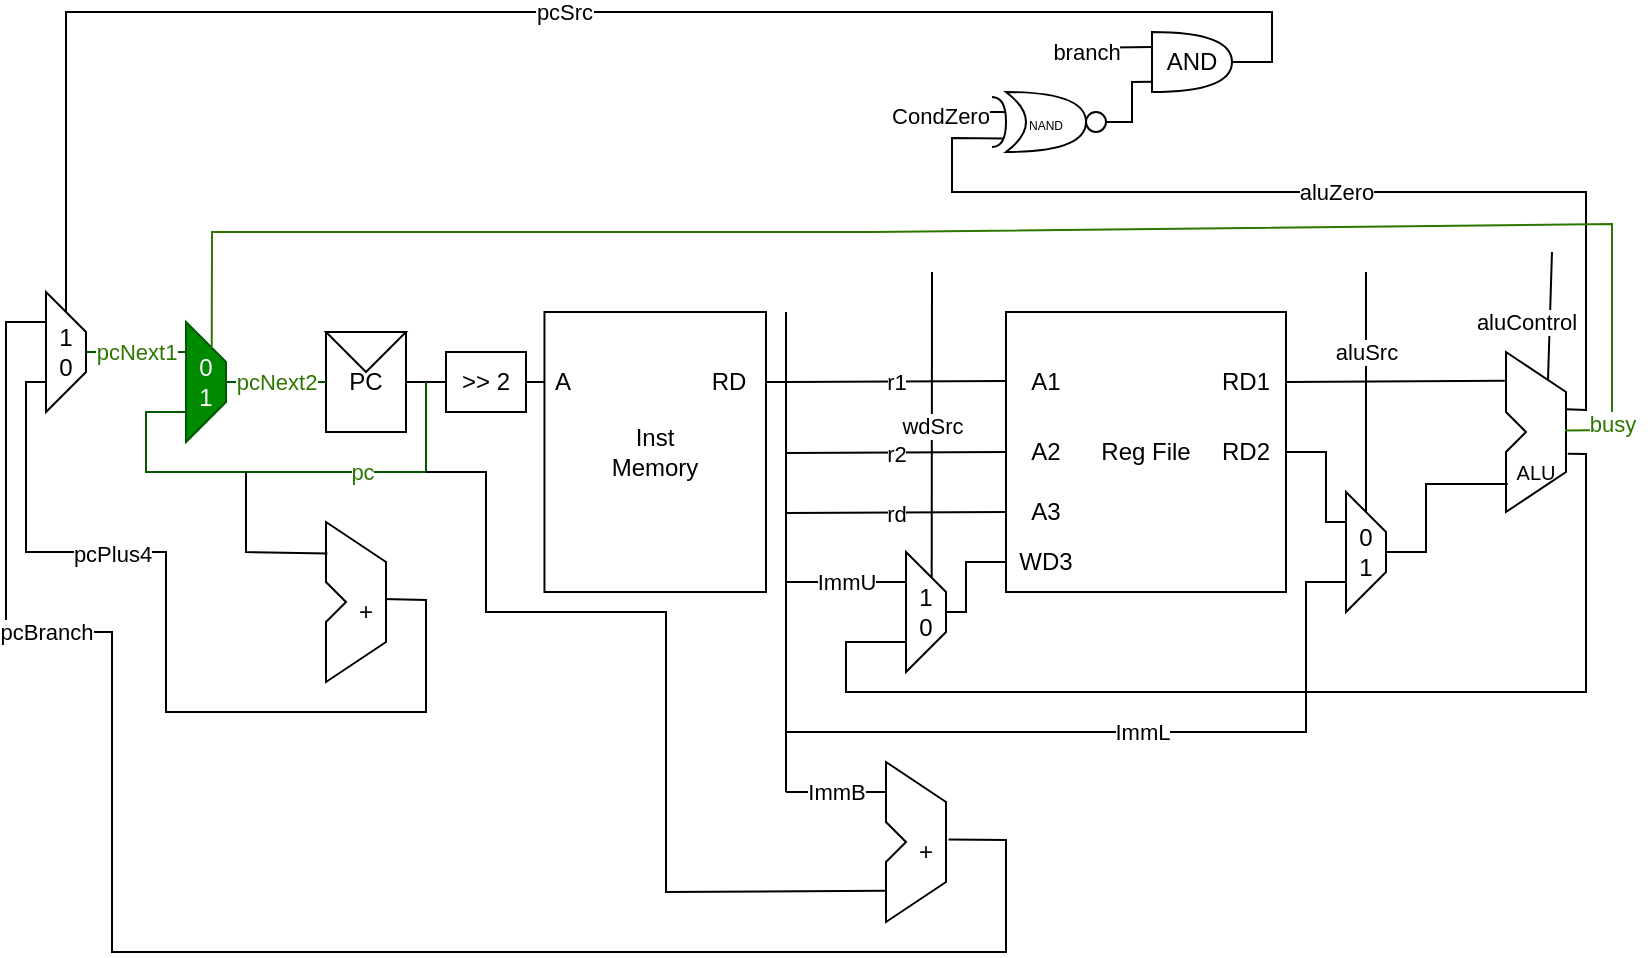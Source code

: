 <mxfile version="21.3.7" type="device" pages="2">
  <diagram name="Страница 1" id="oKPyhW_BDmH7gDJ8zdxR">
    <mxGraphModel dx="1002" dy="545" grid="1" gridSize="10" guides="1" tooltips="1" connect="1" arrows="1" fold="1" page="1" pageScale="1" pageWidth="827" pageHeight="1169" math="0" shadow="0">
      <root>
        <mxCell id="0" />
        <mxCell id="1" parent="0" />
        <mxCell id="4ab5WH4WgTMAdfrBrQQG-3" value="" style="group" parent="1" vertex="1" connectable="0">
          <mxGeometry x="167" y="280" width="50" height="70" as="geometry" />
        </mxCell>
        <mxCell id="4ab5WH4WgTMAdfrBrQQG-1" value="PC" style="rounded=0;whiteSpace=wrap;html=1;" parent="4ab5WH4WgTMAdfrBrQQG-3" vertex="1">
          <mxGeometry width="40" height="50" as="geometry" />
        </mxCell>
        <mxCell id="4ab5WH4WgTMAdfrBrQQG-2" value="" style="triangle;whiteSpace=wrap;html=1;direction=south;" parent="4ab5WH4WgTMAdfrBrQQG-3" vertex="1">
          <mxGeometry width="40" height="20" as="geometry" />
        </mxCell>
        <mxCell id="4ab5WH4WgTMAdfrBrQQG-4" value="&amp;gt;&amp;gt; 2" style="rounded=0;whiteSpace=wrap;html=1;" parent="1" vertex="1">
          <mxGeometry x="227" y="290" width="40" height="30" as="geometry" />
        </mxCell>
        <mxCell id="4ab5WH4WgTMAdfrBrQQG-7" value="" style="endArrow=none;html=1;rounded=0;exitX=0;exitY=0.25;exitDx=0;exitDy=0;entryX=1;entryY=0.5;entryDx=0;entryDy=0;" parent="1" source="4ab5WH4WgTMAdfrBrQQG-5" target="4ab5WH4WgTMAdfrBrQQG-4" edge="1">
          <mxGeometry width="50" height="50" relative="1" as="geometry">
            <mxPoint x="457" y="400" as="sourcePoint" />
            <mxPoint x="387" y="400" as="targetPoint" />
          </mxGeometry>
        </mxCell>
        <mxCell id="4ab5WH4WgTMAdfrBrQQG-9" value="" style="group" parent="1" vertex="1" connectable="0">
          <mxGeometry x="267" y="270" width="120" height="140" as="geometry" />
        </mxCell>
        <mxCell id="4ab5WH4WgTMAdfrBrQQG-5" value="Inst&lt;br&gt;Memory" style="rounded=0;whiteSpace=wrap;html=1;" parent="4ab5WH4WgTMAdfrBrQQG-9" vertex="1">
          <mxGeometry x="9.231" width="110.769" height="140" as="geometry" />
        </mxCell>
        <mxCell id="4ab5WH4WgTMAdfrBrQQG-6" value="A" style="text;html=1;strokeColor=none;fillColor=none;align=center;verticalAlign=middle;whiteSpace=wrap;rounded=0;" parent="4ab5WH4WgTMAdfrBrQQG-9" vertex="1">
          <mxGeometry y="26.25" width="36.923" height="17.5" as="geometry" />
        </mxCell>
        <mxCell id="4ab5WH4WgTMAdfrBrQQG-8" value="RD" style="text;html=1;strokeColor=none;fillColor=none;align=center;verticalAlign=middle;whiteSpace=wrap;rounded=0;" parent="4ab5WH4WgTMAdfrBrQQG-9" vertex="1">
          <mxGeometry x="83.077" y="26.25" width="36.923" height="17.5" as="geometry" />
        </mxCell>
        <mxCell id="4ab5WH4WgTMAdfrBrQQG-21" value="" style="group" parent="1" vertex="1" connectable="0">
          <mxGeometry x="507" y="270" width="140" height="140" as="geometry" />
        </mxCell>
        <mxCell id="4ab5WH4WgTMAdfrBrQQG-11" value="Reg File" style="whiteSpace=wrap;html=1;aspect=fixed;" parent="4ab5WH4WgTMAdfrBrQQG-21" vertex="1">
          <mxGeometry width="140" height="140" as="geometry" />
        </mxCell>
        <mxCell id="4ab5WH4WgTMAdfrBrQQG-12" value="A1" style="text;html=1;strokeColor=none;fillColor=none;align=center;verticalAlign=middle;whiteSpace=wrap;rounded=0;" parent="4ab5WH4WgTMAdfrBrQQG-21" vertex="1">
          <mxGeometry y="20" width="40" height="30" as="geometry" />
        </mxCell>
        <mxCell id="4ab5WH4WgTMAdfrBrQQG-16" value="A2" style="text;html=1;strokeColor=none;fillColor=none;align=center;verticalAlign=middle;whiteSpace=wrap;rounded=0;" parent="4ab5WH4WgTMAdfrBrQQG-21" vertex="1">
          <mxGeometry y="55" width="40" height="30" as="geometry" />
        </mxCell>
        <mxCell id="4ab5WH4WgTMAdfrBrQQG-17" value="A3" style="text;html=1;strokeColor=none;fillColor=none;align=center;verticalAlign=middle;whiteSpace=wrap;rounded=0;" parent="4ab5WH4WgTMAdfrBrQQG-21" vertex="1">
          <mxGeometry y="85" width="40" height="30" as="geometry" />
        </mxCell>
        <mxCell id="4ab5WH4WgTMAdfrBrQQG-18" value="WD3" style="text;html=1;strokeColor=none;fillColor=none;align=center;verticalAlign=middle;whiteSpace=wrap;rounded=0;" parent="4ab5WH4WgTMAdfrBrQQG-21" vertex="1">
          <mxGeometry y="110" width="40" height="30" as="geometry" />
        </mxCell>
        <mxCell id="4ab5WH4WgTMAdfrBrQQG-19" value="RD1" style="text;html=1;strokeColor=none;fillColor=none;align=center;verticalAlign=middle;whiteSpace=wrap;rounded=0;" parent="4ab5WH4WgTMAdfrBrQQG-21" vertex="1">
          <mxGeometry x="100" y="20" width="40" height="30" as="geometry" />
        </mxCell>
        <mxCell id="4ab5WH4WgTMAdfrBrQQG-20" value="RD2" style="text;html=1;strokeColor=none;fillColor=none;align=center;verticalAlign=middle;whiteSpace=wrap;rounded=0;" parent="4ab5WH4WgTMAdfrBrQQG-21" vertex="1">
          <mxGeometry x="100" y="55" width="40" height="30" as="geometry" />
        </mxCell>
        <mxCell id="4ab5WH4WgTMAdfrBrQQG-22" value="1&lt;br&gt;0" style="shape=trapezoid;perimeter=trapezoidPerimeter;whiteSpace=wrap;html=1;fixedSize=1;direction=south;" parent="1" vertex="1">
          <mxGeometry x="457" y="390" width="20" height="60" as="geometry" />
        </mxCell>
        <mxCell id="4ab5WH4WgTMAdfrBrQQG-23" value="" style="endArrow=none;html=1;rounded=0;entryX=1;entryY=0.5;entryDx=0;entryDy=0;" parent="1" target="4ab5WH4WgTMAdfrBrQQG-8" edge="1">
          <mxGeometry width="50" height="50" relative="1" as="geometry">
            <mxPoint x="397" y="305" as="sourcePoint" />
            <mxPoint x="507" y="350" as="targetPoint" />
          </mxGeometry>
        </mxCell>
        <mxCell id="4ab5WH4WgTMAdfrBrQQG-24" value="" style="endArrow=none;html=1;rounded=0;" parent="1" edge="1">
          <mxGeometry width="50" height="50" relative="1" as="geometry">
            <mxPoint x="397" y="510" as="sourcePoint" />
            <mxPoint x="397" y="270" as="targetPoint" />
          </mxGeometry>
        </mxCell>
        <mxCell id="4ab5WH4WgTMAdfrBrQQG-25" value="" style="endArrow=none;html=1;rounded=0;endFill=0;" parent="1" edge="1">
          <mxGeometry relative="1" as="geometry">
            <mxPoint x="397" y="305" as="sourcePoint" />
            <mxPoint x="507" y="304.5" as="targetPoint" />
          </mxGeometry>
        </mxCell>
        <mxCell id="4ab5WH4WgTMAdfrBrQQG-26" value="r1" style="edgeLabel;resizable=0;html=1;align=center;verticalAlign=middle;" parent="4ab5WH4WgTMAdfrBrQQG-25" connectable="0" vertex="1">
          <mxGeometry relative="1" as="geometry" />
        </mxCell>
        <mxCell id="4ab5WH4WgTMAdfrBrQQG-27" value="" style="endArrow=none;html=1;rounded=0;endFill=0;" parent="1" edge="1">
          <mxGeometry relative="1" as="geometry">
            <mxPoint x="397" y="340.5" as="sourcePoint" />
            <mxPoint x="507" y="340" as="targetPoint" />
          </mxGeometry>
        </mxCell>
        <mxCell id="4ab5WH4WgTMAdfrBrQQG-28" value="r2" style="edgeLabel;resizable=0;html=1;align=center;verticalAlign=middle;" parent="4ab5WH4WgTMAdfrBrQQG-27" connectable="0" vertex="1">
          <mxGeometry relative="1" as="geometry" />
        </mxCell>
        <mxCell id="4ab5WH4WgTMAdfrBrQQG-29" value="" style="endArrow=none;html=1;rounded=0;endFill=0;" parent="1" edge="1">
          <mxGeometry relative="1" as="geometry">
            <mxPoint x="397" y="370.5" as="sourcePoint" />
            <mxPoint x="507" y="370" as="targetPoint" />
          </mxGeometry>
        </mxCell>
        <mxCell id="4ab5WH4WgTMAdfrBrQQG-30" value="rd" style="edgeLabel;resizable=0;html=1;align=center;verticalAlign=middle;" parent="4ab5WH4WgTMAdfrBrQQG-29" connectable="0" vertex="1">
          <mxGeometry relative="1" as="geometry" />
        </mxCell>
        <mxCell id="4ab5WH4WgTMAdfrBrQQG-32" value="" style="endArrow=none;html=1;rounded=0;endFill=0;entryX=0.25;entryY=1;entryDx=0;entryDy=0;" parent="1" target="4ab5WH4WgTMAdfrBrQQG-22" edge="1">
          <mxGeometry relative="1" as="geometry">
            <mxPoint x="397" y="405" as="sourcePoint" />
            <mxPoint x="517" y="380" as="targetPoint" />
          </mxGeometry>
        </mxCell>
        <mxCell id="4ab5WH4WgTMAdfrBrQQG-33" value="ImmU" style="edgeLabel;resizable=0;html=1;align=center;verticalAlign=middle;" parent="4ab5WH4WgTMAdfrBrQQG-32" connectable="0" vertex="1">
          <mxGeometry relative="1" as="geometry" />
        </mxCell>
        <mxCell id="4ab5WH4WgTMAdfrBrQQG-34" value="" style="endArrow=none;html=1;rounded=0;endFill=0;entryX=0.75;entryY=1;entryDx=0;entryDy=0;" parent="1" target="4ab5WH4WgTMAdfrBrQQG-41" edge="1">
          <mxGeometry relative="1" as="geometry">
            <mxPoint x="397" y="480" as="sourcePoint" />
            <mxPoint x="627" y="440" as="targetPoint" />
            <Array as="points">
              <mxPoint x="657" y="480" />
              <mxPoint x="657" y="405" />
            </Array>
          </mxGeometry>
        </mxCell>
        <mxCell id="4ab5WH4WgTMAdfrBrQQG-35" value="ImmL" style="edgeLabel;resizable=0;html=1;align=center;verticalAlign=middle;" parent="4ab5WH4WgTMAdfrBrQQG-34" connectable="0" vertex="1">
          <mxGeometry relative="1" as="geometry" />
        </mxCell>
        <mxCell id="4ab5WH4WgTMAdfrBrQQG-36" value="" style="endArrow=none;html=1;rounded=0;endFill=0;entryX=0.25;entryY=1;entryDx=0;entryDy=0;" parent="1" edge="1">
          <mxGeometry relative="1" as="geometry">
            <mxPoint x="397" y="510" as="sourcePoint" />
            <mxPoint x="447" y="510" as="targetPoint" />
          </mxGeometry>
        </mxCell>
        <mxCell id="4ab5WH4WgTMAdfrBrQQG-37" value="ImmB" style="edgeLabel;resizable=0;html=1;align=center;verticalAlign=middle;" parent="4ab5WH4WgTMAdfrBrQQG-36" connectable="0" vertex="1">
          <mxGeometry relative="1" as="geometry" />
        </mxCell>
        <mxCell id="4ab5WH4WgTMAdfrBrQQG-40" value="" style="group" parent="1" vertex="1" connectable="0">
          <mxGeometry x="417" y="490" width="100" height="100" as="geometry" />
        </mxCell>
        <mxCell id="4ab5WH4WgTMAdfrBrQQG-38" value="" style="verticalLabelPosition=bottom;verticalAlign=top;html=1;shape=mxgraph.basic.polygon;polyCoords=[[0.3,0.05],[0.6,0.25],[0.6,0.25],[0.6,0.65],[0.3,0.85],[0.3,0.55],[0.4,0.45],[0.3,0.35]];polyline=0;" parent="4ab5WH4WgTMAdfrBrQQG-40" vertex="1">
          <mxGeometry width="100" height="100" as="geometry" />
        </mxCell>
        <mxCell id="4ab5WH4WgTMAdfrBrQQG-39" value="+" style="text;html=1;strokeColor=none;fillColor=none;align=center;verticalAlign=middle;whiteSpace=wrap;rounded=0;" parent="4ab5WH4WgTMAdfrBrQQG-40" vertex="1">
          <mxGeometry x="45" y="45" width="10" height="10" as="geometry" />
        </mxCell>
        <mxCell id="4ab5WH4WgTMAdfrBrQQG-41" value="0&lt;br&gt;1" style="shape=trapezoid;perimeter=trapezoidPerimeter;whiteSpace=wrap;html=1;fixedSize=1;direction=south;" parent="1" vertex="1">
          <mxGeometry x="677" y="360" width="20" height="60" as="geometry" />
        </mxCell>
        <mxCell id="4ab5WH4WgTMAdfrBrQQG-42" value="" style="group" parent="1" vertex="1" connectable="0">
          <mxGeometry x="727" y="285" width="100" height="100" as="geometry" />
        </mxCell>
        <mxCell id="4ab5WH4WgTMAdfrBrQQG-43" value="" style="verticalLabelPosition=bottom;verticalAlign=top;html=1;shape=mxgraph.basic.polygon;polyCoords=[[0.3,0.05],[0.6,0.25],[0.6,0.25],[0.6,0.65],[0.3,0.85],[0.3,0.55],[0.4,0.45],[0.3,0.35]];polyline=0;fontSize=9;" parent="4ab5WH4WgTMAdfrBrQQG-42" vertex="1">
          <mxGeometry width="100" height="100" as="geometry" />
        </mxCell>
        <mxCell id="4ab5WH4WgTMAdfrBrQQG-44" value="&lt;font style=&quot;font-size: 10px;&quot;&gt;ALU&lt;/font&gt;" style="text;html=1;strokeColor=none;fillColor=none;align=center;verticalAlign=middle;whiteSpace=wrap;rounded=0;fontSize=10;" parent="4ab5WH4WgTMAdfrBrQQG-42" vertex="1">
          <mxGeometry x="40" y="60" width="10" height="10" as="geometry" />
        </mxCell>
        <mxCell id="4ab5WH4WgTMAdfrBrQQG-46" value="" style="endArrow=none;html=1;rounded=0;entryX=1;entryY=0.5;entryDx=0;entryDy=0;exitX=0.294;exitY=0.194;exitDx=0;exitDy=0;exitPerimeter=0;" parent="1" source="4ab5WH4WgTMAdfrBrQQG-43" target="4ab5WH4WgTMAdfrBrQQG-19" edge="1">
          <mxGeometry width="50" height="50" relative="1" as="geometry">
            <mxPoint x="647" y="360" as="sourcePoint" />
            <mxPoint x="697" y="310" as="targetPoint" />
          </mxGeometry>
        </mxCell>
        <mxCell id="4ab5WH4WgTMAdfrBrQQG-47" value="" style="endArrow=none;html=1;rounded=0;exitX=1;exitY=0.5;exitDx=0;exitDy=0;entryX=0.25;entryY=1;entryDx=0;entryDy=0;" parent="1" source="4ab5WH4WgTMAdfrBrQQG-20" target="4ab5WH4WgTMAdfrBrQQG-41" edge="1">
          <mxGeometry width="50" height="50" relative="1" as="geometry">
            <mxPoint x="647" y="360" as="sourcePoint" />
            <mxPoint x="697" y="310" as="targetPoint" />
            <Array as="points">
              <mxPoint x="667" y="340" />
              <mxPoint x="667" y="375" />
            </Array>
          </mxGeometry>
        </mxCell>
        <mxCell id="4ab5WH4WgTMAdfrBrQQG-48" value="" style="endArrow=none;html=1;rounded=0;entryX=0.309;entryY=0.71;entryDx=0;entryDy=0;entryPerimeter=0;exitX=0.5;exitY=0;exitDx=0;exitDy=0;" parent="1" source="4ab5WH4WgTMAdfrBrQQG-41" target="4ab5WH4WgTMAdfrBrQQG-43" edge="1">
          <mxGeometry width="50" height="50" relative="1" as="geometry">
            <mxPoint x="647" y="360" as="sourcePoint" />
            <mxPoint x="697" y="310" as="targetPoint" />
            <Array as="points">
              <mxPoint x="717" y="390" />
              <mxPoint x="717" y="356" />
            </Array>
          </mxGeometry>
        </mxCell>
        <mxCell id="4ab5WH4WgTMAdfrBrQQG-49" value="" style="endArrow=none;html=1;rounded=0;entryX=0.5;entryY=0;entryDx=0;entryDy=0;exitX=0;exitY=0.5;exitDx=0;exitDy=0;" parent="1" source="4ab5WH4WgTMAdfrBrQQG-18" target="4ab5WH4WgTMAdfrBrQQG-22" edge="1">
          <mxGeometry width="50" height="50" relative="1" as="geometry">
            <mxPoint x="567" y="430" as="sourcePoint" />
            <mxPoint x="617" y="380" as="targetPoint" />
            <Array as="points">
              <mxPoint x="487" y="395" />
              <mxPoint x="487" y="420" />
            </Array>
          </mxGeometry>
        </mxCell>
        <mxCell id="4ab5WH4WgTMAdfrBrQQG-50" value="" style="endArrow=none;html=1;rounded=0;entryX=0.75;entryY=1;entryDx=0;entryDy=0;exitX=0.609;exitY=0.559;exitDx=0;exitDy=0;exitPerimeter=0;" parent="1" source="4ab5WH4WgTMAdfrBrQQG-43" target="4ab5WH4WgTMAdfrBrQQG-22" edge="1">
          <mxGeometry width="50" height="50" relative="1" as="geometry">
            <mxPoint x="797" y="460" as="sourcePoint" />
            <mxPoint x="617" y="380" as="targetPoint" />
            <Array as="points">
              <mxPoint x="797" y="341" />
              <mxPoint x="797" y="460" />
              <mxPoint x="427" y="460" />
              <mxPoint x="427" y="435" />
            </Array>
          </mxGeometry>
        </mxCell>
        <mxCell id="4ab5WH4WgTMAdfrBrQQG-51" value="" style="endArrow=none;html=1;rounded=0;endFill=0;exitX=0.601;exitY=0.336;exitDx=0;exitDy=0;exitPerimeter=0;entryX=0.829;entryY=0.828;entryDx=0;entryDy=0;entryPerimeter=0;" parent="1" source="4ab5WH4WgTMAdfrBrQQG-43" target="4ab5WH4WgTMAdfrBrQQG-89" edge="1">
          <mxGeometry relative="1" as="geometry">
            <mxPoint x="632" y="240.5" as="sourcePoint" />
            <mxPoint x="797" y="230" as="targetPoint" />
            <Array as="points">
              <mxPoint x="797" y="319" />
              <mxPoint x="797" y="210" />
              <mxPoint x="480" y="210" />
              <mxPoint x="480" y="183" />
            </Array>
          </mxGeometry>
        </mxCell>
        <mxCell id="4ab5WH4WgTMAdfrBrQQG-52" value="aluZero" style="edgeLabel;resizable=0;html=1;align=center;verticalAlign=middle;" parent="4ab5WH4WgTMAdfrBrQQG-51" connectable="0" vertex="1">
          <mxGeometry relative="1" as="geometry" />
        </mxCell>
        <mxCell id="4ab5WH4WgTMAdfrBrQQG-53" value="" style="endArrow=none;html=1;rounded=0;entryX=0;entryY=0.5;entryDx=0;entryDy=0;exitX=1;exitY=0.5;exitDx=0;exitDy=0;" parent="1" source="4ab5WH4WgTMAdfrBrQQG-1" target="4ab5WH4WgTMAdfrBrQQG-4" edge="1">
          <mxGeometry width="50" height="50" relative="1" as="geometry">
            <mxPoint x="167" y="400" as="sourcePoint" />
            <mxPoint x="217" y="350" as="targetPoint" />
          </mxGeometry>
        </mxCell>
        <mxCell id="4ab5WH4WgTMAdfrBrQQG-54" value="0&lt;br&gt;1" style="shape=trapezoid;perimeter=trapezoidPerimeter;whiteSpace=wrap;html=1;fixedSize=1;direction=south;fillColor=#008a00;fontColor=#ffffff;strokeColor=#005700;" parent="1" vertex="1">
          <mxGeometry x="97" y="275" width="20" height="60" as="geometry" />
        </mxCell>
        <mxCell id="4ab5WH4WgTMAdfrBrQQG-57" value="1&lt;br&gt;0" style="shape=trapezoid;perimeter=trapezoidPerimeter;whiteSpace=wrap;html=1;fixedSize=1;direction=south;" parent="1" vertex="1">
          <mxGeometry x="27" y="260" width="20" height="60" as="geometry" />
        </mxCell>
        <mxCell id="4ab5WH4WgTMAdfrBrQQG-59" value="" style="endArrow=none;html=1;rounded=0;endFill=0;exitX=0.75;exitY=1;exitDx=0;exitDy=0;fillColor=#008a00;strokeColor=#005700;" parent="1" source="4ab5WH4WgTMAdfrBrQQG-54" edge="1">
          <mxGeometry relative="1" as="geometry">
            <mxPoint x="67" y="409.96" as="sourcePoint" />
            <mxPoint x="217" y="305" as="targetPoint" />
            <Array as="points">
              <mxPoint x="77" y="320" />
              <mxPoint x="77" y="350" />
              <mxPoint x="217" y="350" />
            </Array>
          </mxGeometry>
        </mxCell>
        <mxCell id="4ab5WH4WgTMAdfrBrQQG-60" value="&lt;font color=&quot;#2d7600&quot;&gt;pc&lt;/font&gt;" style="edgeLabel;resizable=0;html=1;align=center;verticalAlign=middle;" parent="4ab5WH4WgTMAdfrBrQQG-59" connectable="0" vertex="1">
          <mxGeometry relative="1" as="geometry">
            <mxPoint x="40" as="offset" />
          </mxGeometry>
        </mxCell>
        <mxCell id="4ab5WH4WgTMAdfrBrQQG-62" value="" style="endArrow=none;html=1;rounded=0;endFill=0;exitX=0.5;exitY=0;exitDx=0;exitDy=0;entryX=0.25;entryY=1;entryDx=0;entryDy=0;fillColor=#008a00;strokeColor=#005700;" parent="1" source="4ab5WH4WgTMAdfrBrQQG-57" target="4ab5WH4WgTMAdfrBrQQG-54" edge="1">
          <mxGeometry relative="1" as="geometry">
            <mxPoint x="7" y="390.5" as="sourcePoint" />
            <mxPoint x="117" y="390" as="targetPoint" />
          </mxGeometry>
        </mxCell>
        <mxCell id="4ab5WH4WgTMAdfrBrQQG-63" value="&lt;font color=&quot;#2d7600&quot;&gt;pcNext1&lt;/font&gt;" style="edgeLabel;resizable=0;html=1;align=center;verticalAlign=middle;" parent="4ab5WH4WgTMAdfrBrQQG-62" connectable="0" vertex="1">
          <mxGeometry relative="1" as="geometry" />
        </mxCell>
        <mxCell id="4ab5WH4WgTMAdfrBrQQG-64" value="" style="endArrow=none;html=1;rounded=0;endFill=0;entryX=0;entryY=0.5;entryDx=0;entryDy=0;exitX=0.5;exitY=0;exitDx=0;exitDy=0;fillColor=#008a00;strokeColor=#005700;" parent="1" source="4ab5WH4WgTMAdfrBrQQG-54" target="4ab5WH4WgTMAdfrBrQQG-1" edge="1">
          <mxGeometry relative="1" as="geometry">
            <mxPoint x="17" y="400.5" as="sourcePoint" />
            <mxPoint x="127" y="400" as="targetPoint" />
          </mxGeometry>
        </mxCell>
        <mxCell id="4ab5WH4WgTMAdfrBrQQG-65" value="&lt;font color=&quot;#2d7600&quot;&gt;pcNext2&lt;/font&gt;" style="edgeLabel;resizable=0;html=1;align=center;verticalAlign=middle;" parent="4ab5WH4WgTMAdfrBrQQG-64" connectable="0" vertex="1">
          <mxGeometry relative="1" as="geometry" />
        </mxCell>
        <mxCell id="4ab5WH4WgTMAdfrBrQQG-67" value="" style="endArrow=none;html=1;rounded=0;endFill=0;exitX=0;exitY=0.5;exitDx=0;exitDy=0;entryX=1;entryY=0.5;entryDx=0;entryDy=0;entryPerimeter=0;" parent="1" source="4ab5WH4WgTMAdfrBrQQG-57" target="4ab5WH4WgTMAdfrBrQQG-84" edge="1">
          <mxGeometry relative="1" as="geometry">
            <mxPoint x="47" y="300" as="sourcePoint" />
            <mxPoint x="640" y="140" as="targetPoint" />
            <Array as="points">
              <mxPoint x="37" y="240" />
              <mxPoint x="37" y="120" />
              <mxPoint x="640" y="120" />
              <mxPoint x="640" y="145" />
            </Array>
          </mxGeometry>
        </mxCell>
        <mxCell id="4ab5WH4WgTMAdfrBrQQG-68" value="pcSrc" style="edgeLabel;resizable=0;html=1;align=center;verticalAlign=middle;" parent="4ab5WH4WgTMAdfrBrQQG-67" connectable="0" vertex="1">
          <mxGeometry relative="1" as="geometry" />
        </mxCell>
        <mxCell id="4ab5WH4WgTMAdfrBrQQG-69" value="" style="endArrow=none;html=1;rounded=0;endFill=0;exitX=0.75;exitY=1;exitDx=0;exitDy=0;entryX=0.583;entryY=0.435;entryDx=0;entryDy=0;entryPerimeter=0;" parent="1" source="4ab5WH4WgTMAdfrBrQQG-57" target="4ab5WH4WgTMAdfrBrQQG-74" edge="1">
          <mxGeometry relative="1" as="geometry">
            <mxPoint x="57" y="310" as="sourcePoint" />
            <mxPoint x="137" y="530" as="targetPoint" />
            <Array as="points">
              <mxPoint x="17" y="305" />
              <mxPoint x="17" y="390" />
              <mxPoint x="87" y="390" />
              <mxPoint x="87" y="470" />
              <mxPoint x="217" y="470" />
              <mxPoint x="217" y="414" />
            </Array>
          </mxGeometry>
        </mxCell>
        <mxCell id="4ab5WH4WgTMAdfrBrQQG-70" value="pcPlus4" style="edgeLabel;resizable=0;html=1;align=center;verticalAlign=middle;" parent="4ab5WH4WgTMAdfrBrQQG-69" connectable="0" vertex="1">
          <mxGeometry relative="1" as="geometry">
            <mxPoint x="-27" y="-61" as="offset" />
          </mxGeometry>
        </mxCell>
        <mxCell id="4ab5WH4WgTMAdfrBrQQG-71" value="" style="endArrow=none;html=1;rounded=0;endFill=0;exitX=0.25;exitY=1;exitDx=0;exitDy=0;entryX=0.613;entryY=0.437;entryDx=0;entryDy=0;entryPerimeter=0;" parent="1" source="4ab5WH4WgTMAdfrBrQQG-57" target="4ab5WH4WgTMAdfrBrQQG-38" edge="1">
          <mxGeometry relative="1" as="geometry">
            <mxPoint x="37" y="315" as="sourcePoint" />
            <mxPoint x="217" y="550" as="targetPoint" />
            <Array as="points">
              <mxPoint x="7" y="275" />
              <mxPoint x="7" y="400" />
              <mxPoint x="7" y="430" />
              <mxPoint x="60" y="430" />
              <mxPoint x="60" y="590" />
              <mxPoint x="507" y="590" />
              <mxPoint x="507" y="534" />
            </Array>
          </mxGeometry>
        </mxCell>
        <mxCell id="4ab5WH4WgTMAdfrBrQQG-72" value="pcBranch" style="edgeLabel;resizable=0;html=1;align=center;verticalAlign=middle;" parent="4ab5WH4WgTMAdfrBrQQG-71" connectable="0" vertex="1">
          <mxGeometry relative="1" as="geometry">
            <mxPoint x="-105" y="-160" as="offset" />
          </mxGeometry>
        </mxCell>
        <mxCell id="4ab5WH4WgTMAdfrBrQQG-73" value="" style="group" parent="1" vertex="1" connectable="0">
          <mxGeometry x="137" y="370" width="100" height="100" as="geometry" />
        </mxCell>
        <mxCell id="4ab5WH4WgTMAdfrBrQQG-74" value="" style="verticalLabelPosition=bottom;verticalAlign=top;html=1;shape=mxgraph.basic.polygon;polyCoords=[[0.3,0.05],[0.6,0.25],[0.6,0.25],[0.6,0.65],[0.3,0.85],[0.3,0.55],[0.4,0.45],[0.3,0.35]];polyline=0;" parent="4ab5WH4WgTMAdfrBrQQG-73" vertex="1">
          <mxGeometry width="100" height="100" as="geometry" />
        </mxCell>
        <mxCell id="4ab5WH4WgTMAdfrBrQQG-75" value="+" style="text;html=1;strokeColor=none;fillColor=none;align=center;verticalAlign=middle;whiteSpace=wrap;rounded=0;" parent="4ab5WH4WgTMAdfrBrQQG-73" vertex="1">
          <mxGeometry x="45" y="45" width="10" height="10" as="geometry" />
        </mxCell>
        <mxCell id="4ab5WH4WgTMAdfrBrQQG-76" value="" style="endArrow=none;html=1;rounded=0;exitX=0.307;exitY=0.207;exitDx=0;exitDy=0;exitPerimeter=0;" parent="1" source="4ab5WH4WgTMAdfrBrQQG-74" edge="1">
          <mxGeometry width="50" height="50" relative="1" as="geometry">
            <mxPoint x="197" y="450" as="sourcePoint" />
            <mxPoint x="127" y="350" as="targetPoint" />
            <Array as="points">
              <mxPoint x="127" y="390" />
            </Array>
          </mxGeometry>
        </mxCell>
        <mxCell id="4ab5WH4WgTMAdfrBrQQG-77" value="" style="endArrow=none;html=1;rounded=0;exitX=0.298;exitY=0.694;exitDx=0;exitDy=0;exitPerimeter=0;" parent="1" source="4ab5WH4WgTMAdfrBrQQG-38" edge="1">
          <mxGeometry width="50" height="50" relative="1" as="geometry">
            <mxPoint x="217" y="500" as="sourcePoint" />
            <mxPoint x="217" y="350" as="targetPoint" />
            <Array as="points">
              <mxPoint x="337" y="560" />
              <mxPoint x="337" y="420" />
              <mxPoint x="247" y="420" />
              <mxPoint x="247" y="350" />
            </Array>
          </mxGeometry>
        </mxCell>
        <mxCell id="4ab5WH4WgTMAdfrBrQQG-79" value="" style="endArrow=none;html=1;rounded=0;endFill=0;exitX=0;exitY=0.25;exitDx=0;exitDy=0;" parent="1" source="4ab5WH4WgTMAdfrBrQQG-22" edge="1">
          <mxGeometry relative="1" as="geometry">
            <mxPoint x="192" y="240" as="sourcePoint" />
            <mxPoint x="470" y="250" as="targetPoint" />
          </mxGeometry>
        </mxCell>
        <mxCell id="4ab5WH4WgTMAdfrBrQQG-80" value="wdSrc" style="edgeLabel;resizable=0;html=1;align=center;verticalAlign=middle;" parent="4ab5WH4WgTMAdfrBrQQG-79" connectable="0" vertex="1">
          <mxGeometry relative="1" as="geometry" />
        </mxCell>
        <mxCell id="4ab5WH4WgTMAdfrBrQQG-82" value="" style="endArrow=none;html=1;rounded=0;endFill=0;exitX=0;exitY=0.5;exitDx=0;exitDy=0;" parent="1" source="4ab5WH4WgTMAdfrBrQQG-41" edge="1">
          <mxGeometry relative="1" as="geometry">
            <mxPoint x="697" y="360" as="sourcePoint" />
            <mxPoint x="687" y="250" as="targetPoint" />
          </mxGeometry>
        </mxCell>
        <mxCell id="4ab5WH4WgTMAdfrBrQQG-83" value="aluSrc" style="edgeLabel;resizable=0;html=1;align=center;verticalAlign=middle;" parent="4ab5WH4WgTMAdfrBrQQG-82" connectable="0" vertex="1">
          <mxGeometry relative="1" as="geometry">
            <mxPoint y="-20" as="offset" />
          </mxGeometry>
        </mxCell>
        <mxCell id="4ab5WH4WgTMAdfrBrQQG-84" value="AND" style="shape=or;whiteSpace=wrap;html=1;" parent="1" vertex="1">
          <mxGeometry x="580" y="130" width="40" height="30" as="geometry" />
        </mxCell>
        <mxCell id="4ab5WH4WgTMAdfrBrQQG-87" value="" style="endArrow=none;html=1;rounded=0;entryX=1;entryY=0.5;entryDx=0;entryDy=0;exitX=0;exitY=0.829;exitDx=0;exitDy=0;exitPerimeter=0;" parent="1" source="4ab5WH4WgTMAdfrBrQQG-84" target="4ab5WH4WgTMAdfrBrQQG-86" edge="1">
          <mxGeometry width="50" height="50" relative="1" as="geometry">
            <mxPoint x="490" y="220" as="sourcePoint" />
            <mxPoint x="540" y="170" as="targetPoint" />
            <Array as="points">
              <mxPoint x="570" y="155" />
              <mxPoint x="570" y="175" />
            </Array>
          </mxGeometry>
        </mxCell>
        <mxCell id="4ab5WH4WgTMAdfrBrQQG-90" value="" style="endArrow=none;html=1;rounded=0;endFill=0;exitX=0;exitY=0.25;exitDx=0;exitDy=0;exitPerimeter=0;" parent="1" source="4ab5WH4WgTMAdfrBrQQG-84" edge="1">
          <mxGeometry relative="1" as="geometry">
            <mxPoint x="567.0" y="142.5" as="sourcePoint" />
            <mxPoint x="540" y="138" as="targetPoint" />
          </mxGeometry>
        </mxCell>
        <mxCell id="4ab5WH4WgTMAdfrBrQQG-91" value="branch" style="edgeLabel;resizable=0;html=1;align=center;verticalAlign=middle;" parent="4ab5WH4WgTMAdfrBrQQG-90" connectable="0" vertex="1">
          <mxGeometry relative="1" as="geometry">
            <mxPoint x="-13" y="2" as="offset" />
          </mxGeometry>
        </mxCell>
        <mxCell id="4ab5WH4WgTMAdfrBrQQG-92" value="" style="group" parent="1" vertex="1" connectable="0">
          <mxGeometry x="500" y="160" width="57" height="30" as="geometry" />
        </mxCell>
        <mxCell id="4ab5WH4WgTMAdfrBrQQG-85" value="&lt;font style=&quot;font-size: 6px;&quot;&gt;NAND&lt;/font&gt;" style="shape=xor;whiteSpace=wrap;html=1;" parent="4ab5WH4WgTMAdfrBrQQG-92" vertex="1">
          <mxGeometry x="7" width="40" height="30" as="geometry" />
        </mxCell>
        <mxCell id="4ab5WH4WgTMAdfrBrQQG-86" value="" style="ellipse;whiteSpace=wrap;html=1;aspect=fixed;" parent="4ab5WH4WgTMAdfrBrQQG-92" vertex="1">
          <mxGeometry x="47" y="10" width="10" height="10" as="geometry" />
        </mxCell>
        <mxCell id="4ab5WH4WgTMAdfrBrQQG-89" value="" style="shape=requiredInterface;html=1;verticalLabelPosition=bottom;sketch=0;" parent="4ab5WH4WgTMAdfrBrQQG-92" vertex="1">
          <mxGeometry y="2.5" width="7" height="25" as="geometry" />
        </mxCell>
        <mxCell id="4ab5WH4WgTMAdfrBrQQG-93" value="" style="endArrow=none;html=1;rounded=0;endFill=0;exitX=0;exitY=0.25;exitDx=0;exitDy=0;exitPerimeter=0;" parent="1" edge="1">
          <mxGeometry relative="1" as="geometry">
            <mxPoint x="507" y="170" as="sourcePoint" />
            <mxPoint x="467" y="170" as="targetPoint" />
          </mxGeometry>
        </mxCell>
        <mxCell id="4ab5WH4WgTMAdfrBrQQG-94" value="CondZero" style="edgeLabel;resizable=0;html=1;align=center;verticalAlign=middle;" parent="4ab5WH4WgTMAdfrBrQQG-93" connectable="0" vertex="1">
          <mxGeometry relative="1" as="geometry">
            <mxPoint x="-13" y="2" as="offset" />
          </mxGeometry>
        </mxCell>
        <mxCell id="4ab5WH4WgTMAdfrBrQQG-95" value="" style="endArrow=none;html=1;rounded=0;endFill=0;exitX=0.595;exitY=0.442;exitDx=0;exitDy=0;exitPerimeter=0;entryX=0;entryY=0.25;entryDx=0;entryDy=0;fillColor=#60a917;strokeColor=#2D7600;" parent="1" source="4ab5WH4WgTMAdfrBrQQG-43" target="4ab5WH4WgTMAdfrBrQQG-54" edge="1">
          <mxGeometry relative="1" as="geometry">
            <mxPoint x="787" y="335" as="sourcePoint" />
            <mxPoint x="380" y="222.5" as="targetPoint" />
            <Array as="points">
              <mxPoint x="810" y="329" />
              <mxPoint x="810" y="226" />
              <mxPoint x="440" y="230" />
              <mxPoint x="110" y="230" />
            </Array>
          </mxGeometry>
        </mxCell>
        <mxCell id="4ab5WH4WgTMAdfrBrQQG-96" value="&lt;font color=&quot;#2d7600&quot;&gt;busy&lt;/font&gt;" style="edgeLabel;resizable=0;html=1;align=center;verticalAlign=middle;" parent="4ab5WH4WgTMAdfrBrQQG-95" connectable="0" vertex="1">
          <mxGeometry relative="1" as="geometry">
            <mxPoint x="315" y="96" as="offset" />
          </mxGeometry>
        </mxCell>
        <mxCell id="FB_3PsG7k7osnzkjA4A--1" value="" style="endArrow=none;html=1;rounded=0;endFill=0;entryX=0.51;entryY=0.187;entryDx=0;entryDy=0;entryPerimeter=0;" parent="1" target="4ab5WH4WgTMAdfrBrQQG-43" edge="1">
          <mxGeometry relative="1" as="geometry">
            <mxPoint x="780" y="240" as="sourcePoint" />
            <mxPoint x="776.29" y="299" as="targetPoint" />
            <Array as="points" />
          </mxGeometry>
        </mxCell>
        <mxCell id="FB_3PsG7k7osnzkjA4A--2" value="aluControl" style="edgeLabel;resizable=0;html=1;align=center;verticalAlign=middle;" parent="FB_3PsG7k7osnzkjA4A--1" connectable="0" vertex="1">
          <mxGeometry relative="1" as="geometry">
            <mxPoint x="-12" y="3" as="offset" />
          </mxGeometry>
        </mxCell>
      </root>
    </mxGraphModel>
  </diagram>
  <diagram id="XvjO1vlwUNJKG8o98DB7" name="Страница 2">
    <mxGraphModel dx="607" dy="330" grid="1" gridSize="10" guides="1" tooltips="1" connect="1" arrows="1" fold="1" page="1" pageScale="1" pageWidth="827" pageHeight="1169" math="0" shadow="0">
      <root>
        <mxCell id="0" />
        <mxCell id="1" parent="0" />
        <mxCell id="KNM2BN6YZ0mOtnaeKB_N-6" value="" style="endArrow=none;dashed=1;html=1;dashPattern=1 3;strokeWidth=2;rounded=0;entryX=0.5;entryY=1;entryDx=0;entryDy=0;exitX=0.75;exitY=1;exitDx=0;exitDy=0;" parent="1" target="NjRltsbanx_5NmLE2mSa-12" edge="1">
          <mxGeometry width="50" height="50" relative="1" as="geometry">
            <mxPoint x="483.5" y="530" as="sourcePoint" />
            <mxPoint x="450" y="380" as="targetPoint" />
            <Array as="points">
              <mxPoint x="420" y="565" />
            </Array>
          </mxGeometry>
        </mxCell>
        <mxCell id="MIbcWORCSJmfjpbRsqSZ-8" value="" style="endArrow=none;html=1;rounded=0;entryX=0.601;entryY=0.57;entryDx=0;entryDy=0;entryPerimeter=0;" parent="1" edge="1">
          <mxGeometry width="50" height="50" relative="1" as="geometry">
            <mxPoint x="554.93" y="585" as="sourcePoint" />
            <mxPoint x="579.67" y="583.8" as="targetPoint" />
          </mxGeometry>
        </mxCell>
        <mxCell id="RSl-r-9hBUWrPXRrh3wr-2" value="" style="verticalLabelPosition=bottom;verticalAlign=top;html=1;shape=mxgraph.basic.polygon;polyCoords=[[0.3,0.05],[0.77,0.24],[0.77,0.24],[0.76,0.73],[0.3,0.85],[0.3,0.55],[0.4,0.45],[0.3,0.35]];polyline=0;fontSize=9;" parent="1" vertex="1">
          <mxGeometry x="50" y="30" width="740" height="840" as="geometry" />
        </mxCell>
        <mxCell id="RSl-r-9hBUWrPXRrh3wr-3" value="&lt;font style=&quot;font-size: 35px;&quot;&gt;ALU&lt;/font&gt;" style="text;html=1;strokeColor=none;fillColor=none;align=center;verticalAlign=middle;whiteSpace=wrap;rounded=0;fontSize=10;" parent="1" vertex="1">
          <mxGeometry x="349" y="571.0" width="74" height="84" as="geometry" />
        </mxCell>
        <mxCell id="NjRltsbanx_5NmLE2mSa-1" value="" style="endArrow=none;html=1;rounded=0;endFill=0;" parent="1" edge="1">
          <mxGeometry relative="1" as="geometry">
            <mxPoint x="70" y="240" as="sourcePoint" />
            <mxPoint x="270" y="220" as="targetPoint" />
          </mxGeometry>
        </mxCell>
        <mxCell id="NjRltsbanx_5NmLE2mSa-2" value="rs1" style="edgeLabel;resizable=0;html=1;align=center;verticalAlign=middle;" parent="NjRltsbanx_5NmLE2mSa-1" connectable="0" vertex="1">
          <mxGeometry relative="1" as="geometry">
            <mxPoint as="offset" />
          </mxGeometry>
        </mxCell>
        <mxCell id="NjRltsbanx_5NmLE2mSa-3" value="" style="endArrow=none;html=1;rounded=0;endFill=0;entryX=0.298;entryY=0.701;entryDx=0;entryDy=0;entryPerimeter=0;" parent="1" target="RSl-r-9hBUWrPXRrh3wr-2" edge="1">
          <mxGeometry relative="1" as="geometry">
            <mxPoint x="80" y="640" as="sourcePoint" />
            <mxPoint x="300" y="635" as="targetPoint" />
          </mxGeometry>
        </mxCell>
        <mxCell id="NjRltsbanx_5NmLE2mSa-4" value="rs2" style="edgeLabel;resizable=0;html=1;align=center;verticalAlign=middle;" parent="NjRltsbanx_5NmLE2mSa-3" connectable="0" vertex="1">
          <mxGeometry relative="1" as="geometry">
            <mxPoint as="offset" />
          </mxGeometry>
        </mxCell>
        <mxCell id="NjRltsbanx_5NmLE2mSa-5" value="" style="endArrow=none;html=1;rounded=0;endFill=0;exitX=0.5;exitY=0;exitDx=0;exitDy=0;" parent="1" source="8IwFt4XJPRASOAX7WyjH-11" edge="1">
          <mxGeometry relative="1" as="geometry">
            <mxPoint x="650" y="424.63" as="sourcePoint" />
            <mxPoint x="760" y="424.63" as="targetPoint" />
          </mxGeometry>
        </mxCell>
        <mxCell id="NjRltsbanx_5NmLE2mSa-6" value="busy" style="edgeLabel;resizable=0;html=1;align=center;verticalAlign=middle;" parent="NjRltsbanx_5NmLE2mSa-5" connectable="0" vertex="1">
          <mxGeometry relative="1" as="geometry">
            <mxPoint as="offset" />
          </mxGeometry>
        </mxCell>
        <mxCell id="NjRltsbanx_5NmLE2mSa-10" value="" style="endArrow=none;html=1;rounded=0;endFill=0;exitX=0.77;exitY=0.309;exitDx=0;exitDy=0;exitPerimeter=0;" parent="1" source="RSl-r-9hBUWrPXRrh3wr-2" edge="1">
          <mxGeometry relative="1" as="geometry">
            <mxPoint x="650" y="320" as="sourcePoint" />
            <mxPoint x="765" y="320" as="targetPoint" />
          </mxGeometry>
        </mxCell>
        <mxCell id="NjRltsbanx_5NmLE2mSa-11" value="aluZero" style="edgeLabel;resizable=0;html=1;align=center;verticalAlign=middle;" parent="NjRltsbanx_5NmLE2mSa-10" connectable="0" vertex="1">
          <mxGeometry relative="1" as="geometry">
            <mxPoint as="offset" />
          </mxGeometry>
        </mxCell>
        <mxCell id="NjRltsbanx_5NmLE2mSa-13" value="" style="endArrow=none;dashed=1;html=1;dashPattern=1 3;strokeWidth=2;rounded=0;entryX=0.3;entryY=0.227;entryDx=0;entryDy=0;entryPerimeter=0;exitX=0;exitY=0.25;exitDx=0;exitDy=0;startArrow=classic;startFill=1;" parent="1" source="NjRltsbanx_5NmLE2mSa-12" target="RSl-r-9hBUWrPXRrh3wr-2" edge="1">
          <mxGeometry width="50" height="50" relative="1" as="geometry">
            <mxPoint x="420" y="380" as="sourcePoint" />
            <mxPoint x="470" y="330" as="targetPoint" />
            <Array as="points">
              <mxPoint x="400" y="370" />
              <mxPoint x="340" y="283" />
              <mxPoint x="340" y="241" />
            </Array>
          </mxGeometry>
        </mxCell>
        <mxCell id="NjRltsbanx_5NmLE2mSa-14" value="" style="endArrow=none;dashed=1;html=1;dashPattern=1 3;strokeWidth=2;rounded=0;exitX=0;exitY=0.75;exitDx=0;exitDy=0;entryX=0.3;entryY=0.702;entryDx=0;entryDy=0;entryPerimeter=0;endFill=0;startArrow=classic;startFill=1;" parent="1" source="NjRltsbanx_5NmLE2mSa-12" target="RSl-r-9hBUWrPXRrh3wr-2" edge="1">
          <mxGeometry width="50" height="50" relative="1" as="geometry">
            <mxPoint x="386" y="293" as="sourcePoint" />
            <mxPoint x="312" y="251" as="targetPoint" />
            <Array as="points">
              <mxPoint x="390" y="410" />
              <mxPoint x="390" y="530" />
              <mxPoint x="320" y="530" />
              <mxPoint x="320" y="640" />
            </Array>
          </mxGeometry>
        </mxCell>
        <mxCell id="NjRltsbanx_5NmLE2mSa-34" value="" style="endArrow=classic;html=1;rounded=0;endFill=1;entryX=0.5;entryY=0;entryDx=0;entryDy=0;" parent="1" target="lmt5l1gBnCVDJJjFZAbh-13" edge="1">
          <mxGeometry relative="1" as="geometry">
            <mxPoint x="580" y="150" as="sourcePoint" />
            <mxPoint x="435.14" y="182.72" as="targetPoint" />
            <Array as="points" />
          </mxGeometry>
        </mxCell>
        <mxCell id="NjRltsbanx_5NmLE2mSa-35" value="aluControl" style="edgeLabel;resizable=0;html=1;align=center;verticalAlign=middle;" parent="NjRltsbanx_5NmLE2mSa-34" connectable="0" vertex="1">
          <mxGeometry relative="1" as="geometry">
            <mxPoint x="20" y="-20" as="offset" />
          </mxGeometry>
        </mxCell>
        <mxCell id="MIbcWORCSJmfjpbRsqSZ-3" value="" style="endArrow=classic;html=1;rounded=0;endFill=1;entryX=0;entryY=0.5;entryDx=0;entryDy=0;exitX=0;exitY=0.5;exitDx=0;exitDy=0;" parent="1" target="8IwFt4XJPRASOAX7WyjH-4" edge="1" source="lmt5l1gBnCVDJJjFZAbh-13">
          <mxGeometry relative="1" as="geometry">
            <mxPoint x="520" y="300" as="sourcePoint" />
            <mxPoint x="483.5" y="470" as="targetPoint" />
            <Array as="points">
              <mxPoint x="300" y="110" />
              <mxPoint x="300" y="330" />
              <mxPoint x="420" y="480" />
              <mxPoint x="591" y="480" />
            </Array>
          </mxGeometry>
        </mxCell>
        <mxCell id="MIbcWORCSJmfjpbRsqSZ-6" value="" style="endArrow=none;html=1;rounded=0;exitX=0.207;exitY=1.065;exitDx=0;exitDy=0;exitPerimeter=0;" parent="1" edge="1" source="8IwFt4XJPRASOAX7WyjH-4">
          <mxGeometry width="50" height="50" relative="1" as="geometry">
            <mxPoint x="489.93" y="545" as="sourcePoint" />
            <mxPoint x="544.93" y="545" as="targetPoint" />
          </mxGeometry>
        </mxCell>
        <mxCell id="MIbcWORCSJmfjpbRsqSZ-7" value="" style="endArrow=none;html=1;rounded=0;" parent="1" edge="1">
          <mxGeometry width="50" height="50" relative="1" as="geometry">
            <mxPoint x="544.93" y="565" as="sourcePoint" />
            <mxPoint x="554.93" y="565" as="targetPoint" />
            <Array as="points">
              <mxPoint x="574.93" y="565" />
            </Array>
          </mxGeometry>
        </mxCell>
        <mxCell id="8IwFt4XJPRASOAX7WyjH-3" value="" style="group" vertex="1" connectable="0" parent="1">
          <mxGeometry x="534" y="230" width="80" height="40" as="geometry" />
        </mxCell>
        <mxCell id="8IwFt4XJPRASOAX7WyjH-1" value="prev_busy" style="rounded=0;whiteSpace=wrap;html=1;" vertex="1" parent="8IwFt4XJPRASOAX7WyjH-3">
          <mxGeometry width="80" height="40" as="geometry" />
        </mxCell>
        <mxCell id="8IwFt4XJPRASOAX7WyjH-2" value="" style="triangle;whiteSpace=wrap;html=1;direction=south;" vertex="1" parent="8IwFt4XJPRASOAX7WyjH-3">
          <mxGeometry x="5" width="70" height="10" as="geometry" />
        </mxCell>
        <mxCell id="8IwFt4XJPRASOAX7WyjH-4" value="000&lt;br&gt;001&lt;br&gt;010&lt;br&gt;&lt;br&gt;...&lt;br&gt;111" style="shape=trapezoid;perimeter=trapezoidPerimeter;whiteSpace=wrap;html=1;fixedSize=1;direction=south;" vertex="1" parent="1">
          <mxGeometry x="574.93" y="515" width="33" height="140" as="geometry" />
        </mxCell>
        <mxCell id="NjRltsbanx_5NmLE2mSa-32" value="" style="endArrow=none;html=1;rounded=0;endFill=0;entryX=0;entryY=0;entryDx=0;entryDy=0;" parent="1" target="NjRltsbanx_5NmLE2mSa-12" edge="1" source="RSl-r-9hBUWrPXRrh3wr-2">
          <mxGeometry relative="1" as="geometry">
            <mxPoint x="390" y="130" as="sourcePoint" />
            <mxPoint x="300" y="270" as="targetPoint" />
            <Array as="points">
              <mxPoint x="340" y="150" />
              <mxPoint x="360" y="270" />
            </Array>
          </mxGeometry>
        </mxCell>
        <mxCell id="NjRltsbanx_5NmLE2mSa-33" value="clk" style="edgeLabel;resizable=0;html=1;align=center;verticalAlign=middle;" parent="NjRltsbanx_5NmLE2mSa-32" connectable="0" vertex="1">
          <mxGeometry relative="1" as="geometry">
            <mxPoint x="-20" y="-100" as="offset" />
          </mxGeometry>
        </mxCell>
        <mxCell id="KNM2BN6YZ0mOtnaeKB_N-8" value="" style="endArrow=none;html=1;rounded=0;endFill=0;entryX=0.25;entryY=0;entryDx=0;entryDy=0;" parent="1" target="NjRltsbanx_5NmLE2mSa-12" edge="1" source="RSl-r-9hBUWrPXRrh3wr-2">
          <mxGeometry relative="1" as="geometry">
            <mxPoint x="390" y="120" as="sourcePoint" />
            <mxPoint x="411" y="270" as="targetPoint" />
            <Array as="points">
              <mxPoint x="400" y="250" />
            </Array>
          </mxGeometry>
        </mxCell>
        <mxCell id="KNM2BN6YZ0mOtnaeKB_N-9" value="rst" style="edgeLabel;resizable=0;html=1;align=center;verticalAlign=middle;" parent="KNM2BN6YZ0mOtnaeKB_N-8" connectable="0" vertex="1">
          <mxGeometry relative="1" as="geometry">
            <mxPoint x="-3" y="-75" as="offset" />
          </mxGeometry>
        </mxCell>
        <mxCell id="8IwFt4XJPRASOAX7WyjH-7" value="" style="endArrow=none;html=1;rounded=0;entryX=0.5;entryY=1;entryDx=0;entryDy=0;exitX=0.778;exitY=1.029;exitDx=0;exitDy=0;exitPerimeter=0;endFill=0;startArrow=classic;startFill=1;" edge="1" parent="1" source="8IwFt4XJPRASOAX7WyjH-4" target="KNM2BN6YZ0mOtnaeKB_N-7">
          <mxGeometry width="50" height="50" relative="1" as="geometry">
            <mxPoint x="510" y="440" as="sourcePoint" />
            <mxPoint x="560" y="390" as="targetPoint" />
            <Array as="points">
              <mxPoint x="470" y="624" />
            </Array>
          </mxGeometry>
        </mxCell>
        <mxCell id="8IwFt4XJPRASOAX7WyjH-9" value="" style="endArrow=none;html=1;rounded=0;entryX=1;entryY=0.75;entryDx=0;entryDy=0;exitX=0.25;exitY=1;exitDx=0;exitDy=0;endFill=0;startArrow=classic;startFill=1;" edge="1" parent="1" source="8IwFt4XJPRASOAX7WyjH-1" target="NjRltsbanx_5NmLE2mSa-12">
          <mxGeometry width="50" height="50" relative="1" as="geometry">
            <mxPoint x="500" y="470" as="sourcePoint" />
            <mxPoint x="550" y="420" as="targetPoint" />
          </mxGeometry>
        </mxCell>
        <mxCell id="8IwFt4XJPRASOAX7WyjH-11" value="0&lt;br&gt;1" style="shape=trapezoid;perimeter=trapezoidPerimeter;whiteSpace=wrap;html=1;fixedSize=1;direction=south;" vertex="1" parent="1">
          <mxGeometry x="586.43" y="400" width="21.5" height="50" as="geometry" />
        </mxCell>
        <mxCell id="lmt5l1gBnCVDJJjFZAbh-1" value="prev_b = 0 &amp;amp; aluControl = 111" style="shape=or;whiteSpace=wrap;html=1;rotation=90;" vertex="1" parent="1">
          <mxGeometry x="543.75" y="313.75" width="82.5" height="60" as="geometry" />
        </mxCell>
        <mxCell id="lmt5l1gBnCVDJJjFZAbh-3" value="" style="endArrow=none;html=1;rounded=0;entryX=0.75;entryY=1;entryDx=0;entryDy=0;exitX=0;exitY=0.25;exitDx=0;exitDy=0;exitPerimeter=0;endFill=0;startArrow=classic;startFill=1;" edge="1" parent="1" source="lmt5l1gBnCVDJJjFZAbh-1" target="8IwFt4XJPRASOAX7WyjH-1">
          <mxGeometry width="50" height="50" relative="1" as="geometry">
            <mxPoint x="605" y="310" as="sourcePoint" />
            <mxPoint x="550" y="360" as="targetPoint" />
          </mxGeometry>
        </mxCell>
        <mxCell id="lmt5l1gBnCVDJJjFZAbh-7" value="" style="endArrow=none;html=1;rounded=0;entryX=0;entryY=0.25;entryDx=0;entryDy=0;exitX=0;exitY=0.25;exitDx=0;exitDy=0;exitPerimeter=0;entryPerimeter=0;" edge="1" parent="1" source="lmt5l1gBnCVDJJjFZAbh-1" target="lmt5l1gBnCVDJJjFZAbh-1">
          <mxGeometry width="50" height="50" relative="1" as="geometry">
            <mxPoint x="608" y="315" as="sourcePoint" />
            <mxPoint x="607.236" y="319.472" as="targetPoint" />
          </mxGeometry>
        </mxCell>
        <mxCell id="lmt5l1gBnCVDJJjFZAbh-8" value="" style="endArrow=classic;html=1;rounded=0;entryX=0.354;entryY=1;entryDx=0;entryDy=0;entryPerimeter=0;exitX=1;exitY=0.75;exitDx=0;exitDy=0;endFill=1;" edge="1" parent="1" source="NjRltsbanx_5NmLE2mSa-12" target="8IwFt4XJPRASOAX7WyjH-11">
          <mxGeometry width="50" height="50" relative="1" as="geometry">
            <mxPoint x="500" y="300" as="sourcePoint" />
            <mxPoint x="550" y="250" as="targetPoint" />
            <Array as="points" />
          </mxGeometry>
        </mxCell>
        <mxCell id="lmt5l1gBnCVDJJjFZAbh-9" value="" style="endArrow=none;html=1;rounded=0;entryX=1;entryY=0.5;entryDx=0;entryDy=0;entryPerimeter=0;exitX=0;exitY=0.25;exitDx=0;exitDy=0;" edge="1" parent="1" source="8IwFt4XJPRASOAX7WyjH-11" target="lmt5l1gBnCVDJJjFZAbh-1">
          <mxGeometry width="50" height="50" relative="1" as="geometry">
            <mxPoint x="500" y="310" as="sourcePoint" />
            <mxPoint x="550" y="260" as="targetPoint" />
            <Array as="points" />
          </mxGeometry>
        </mxCell>
        <mxCell id="NjRltsbanx_5NmLE2mSa-8" value="" style="endArrow=none;html=1;rounded=0;endFill=0;exitX=0.7;exitY=0.575;exitDx=0;exitDy=0;exitPerimeter=0;" parent="1" edge="1">
          <mxGeometry relative="1" as="geometry">
            <mxPoint x="607.93" y="590.0" as="sourcePoint" />
            <mxPoint x="759.93" y="597" as="targetPoint" />
          </mxGeometry>
        </mxCell>
        <mxCell id="NjRltsbanx_5NmLE2mSa-9" value="result" style="edgeLabel;resizable=0;html=1;align=center;verticalAlign=middle;" parent="NjRltsbanx_5NmLE2mSa-8" connectable="0" vertex="1">
          <mxGeometry relative="1" as="geometry">
            <mxPoint as="offset" />
          </mxGeometry>
        </mxCell>
        <mxCell id="lmt5l1gBnCVDJJjFZAbh-10" value="" style="group" vertex="1" connectable="0" parent="1">
          <mxGeometry x="420" y="350" width="104" height="90" as="geometry" />
        </mxCell>
        <mxCell id="NjRltsbanx_5NmLE2mSa-12" value="AB function" style="rounded=0;whiteSpace=wrap;html=1;" parent="lmt5l1gBnCVDJJjFZAbh-10" vertex="1">
          <mxGeometry width="104" height="90" as="geometry" />
        </mxCell>
        <mxCell id="NjRltsbanx_5NmLE2mSa-15" value="a" style="text;html=1;strokeColor=none;fillColor=none;align=center;verticalAlign=middle;whiteSpace=wrap;rounded=0;" parent="lmt5l1gBnCVDJJjFZAbh-10" vertex="1">
          <mxGeometry y="10" width="20" height="20" as="geometry" />
        </mxCell>
        <mxCell id="NjRltsbanx_5NmLE2mSa-31" value="b" style="text;html=1;strokeColor=none;fillColor=none;align=center;verticalAlign=middle;whiteSpace=wrap;rounded=0;" parent="lmt5l1gBnCVDJJjFZAbh-10" vertex="1">
          <mxGeometry y="60" width="20" height="20" as="geometry" />
        </mxCell>
        <mxCell id="KNM2BN6YZ0mOtnaeKB_N-3" value="start" style="text;html=1;strokeColor=none;fillColor=none;align=center;verticalAlign=middle;whiteSpace=wrap;rounded=0;" parent="lmt5l1gBnCVDJJjFZAbh-10" vertex="1">
          <mxGeometry x="80" width="20" height="20" as="geometry" />
        </mxCell>
        <mxCell id="KNM2BN6YZ0mOtnaeKB_N-5" value="busy" style="text;html=1;strokeColor=none;fillColor=none;align=center;verticalAlign=middle;whiteSpace=wrap;rounded=0;" parent="lmt5l1gBnCVDJJjFZAbh-10" vertex="1">
          <mxGeometry x="80" y="60" width="20" height="10" as="geometry" />
        </mxCell>
        <mxCell id="KNM2BN6YZ0mOtnaeKB_N-7" value="y" style="text;html=1;strokeColor=none;fillColor=none;align=center;verticalAlign=middle;whiteSpace=wrap;rounded=0;" parent="lmt5l1gBnCVDJJjFZAbh-10" vertex="1">
          <mxGeometry x="20" y="60" width="60" height="30" as="geometry" />
        </mxCell>
        <mxCell id="lmt5l1gBnCVDJJjFZAbh-12" value="" style="endArrow=none;html=1;rounded=0;entryX=0;entryY=0.75;entryDx=0;entryDy=0;entryPerimeter=0;" edge="1" parent="1" source="lmt5l1gBnCVDJJjFZAbh-13" target="lmt5l1gBnCVDJJjFZAbh-1">
          <mxGeometry width="50" height="50" relative="1" as="geometry">
            <mxPoint x="520" y="300" as="sourcePoint" />
            <mxPoint x="560" y="330" as="targetPoint" />
            <Array as="points">
              <mxPoint x="520" y="220" />
              <mxPoint x="520" y="270" />
              <mxPoint x="540" y="290" />
            </Array>
          </mxGeometry>
        </mxCell>
        <mxCell id="lmt5l1gBnCVDJJjFZAbh-14" value="" style="endArrow=none;html=1;rounded=0;entryX=0;entryY=0.5;entryDx=0;entryDy=0;exitX=0;exitY=0.5;exitDx=0;exitDy=0;" edge="1" parent="1" source="lmt5l1gBnCVDJJjFZAbh-13" target="lmt5l1gBnCVDJJjFZAbh-13">
          <mxGeometry width="50" height="50" relative="1" as="geometry">
            <mxPoint x="520" y="300" as="sourcePoint" />
            <mxPoint x="593" y="315" as="targetPoint" />
            <Array as="points" />
          </mxGeometry>
        </mxCell>
        <mxCell id="lmt5l1gBnCVDJJjFZAbh-15" value="prev_busy = 1 &amp;amp; aluControl = 111" style="shape=or;whiteSpace=wrap;html=1;rotation=90;" vertex="1" parent="1">
          <mxGeometry x="414" y="210" width="90" height="60" as="geometry" />
        </mxCell>
        <mxCell id="lmt5l1gBnCVDJJjFZAbh-16" value="0&lt;br&gt;1" style="shape=trapezoid;perimeter=trapezoidPerimeter;whiteSpace=wrap;html=1;fixedSize=1;direction=south;" vertex="1" parent="1">
          <mxGeometry x="490" y="290" width="23" height="50" as="geometry" />
        </mxCell>
        <mxCell id="lmt5l1gBnCVDJJjFZAbh-17" value="" style="endArrow=classic;html=1;rounded=0;exitX=0.491;exitY=-0.03;exitDx=0;exitDy=0;exitPerimeter=0;entryX=1;entryY=0;entryDx=0;entryDy=0;endFill=1;" edge="1" parent="1" source="lmt5l1gBnCVDJJjFZAbh-16" target="KNM2BN6YZ0mOtnaeKB_N-3">
          <mxGeometry width="50" height="50" relative="1" as="geometry">
            <mxPoint x="500" y="280" as="sourcePoint" />
            <mxPoint x="550" y="230" as="targetPoint" />
            <Array as="points">
              <mxPoint x="520" y="320" />
            </Array>
          </mxGeometry>
        </mxCell>
        <mxCell id="lmt5l1gBnCVDJJjFZAbh-18" value="" style="endArrow=none;html=1;rounded=0;entryX=1;entryY=0.5;entryDx=0;entryDy=0;entryPerimeter=0;exitX=0;exitY=0.5;exitDx=0;exitDy=0;" edge="1" parent="1" source="lmt5l1gBnCVDJJjFZAbh-16" target="lmt5l1gBnCVDJJjFZAbh-15">
          <mxGeometry width="50" height="50" relative="1" as="geometry">
            <mxPoint x="500" y="280" as="sourcePoint" />
            <mxPoint x="550" y="230" as="targetPoint" />
            <Array as="points">
              <mxPoint x="490" y="290" />
            </Array>
          </mxGeometry>
        </mxCell>
        <mxCell id="lmt5l1gBnCVDJJjFZAbh-19" value="" style="endArrow=none;html=1;rounded=0;entryX=0.725;entryY=1;entryDx=0;entryDy=0;entryPerimeter=0;endFill=0;" edge="1" parent="1" target="8IwFt4XJPRASOAX7WyjH-11">
          <mxGeometry relative="1" as="geometry">
            <mxPoint x="570" y="440" as="sourcePoint" />
            <mxPoint x="610" y="420" as="targetPoint" />
          </mxGeometry>
        </mxCell>
        <mxCell id="lmt5l1gBnCVDJJjFZAbh-20" value="&amp;nbsp; 1" style="edgeLabel;resizable=0;html=1;align=center;verticalAlign=middle;" connectable="0" vertex="1" parent="lmt5l1gBnCVDJJjFZAbh-19">
          <mxGeometry relative="1" as="geometry">
            <mxPoint x="-4" y="2" as="offset" />
          </mxGeometry>
        </mxCell>
        <mxCell id="lmt5l1gBnCVDJJjFZAbh-21" value="" style="endArrow=none;html=1;rounded=0;entryX=0;entryY=0.75;entryDx=0;entryDy=0;exitX=0;exitY=0.25;exitDx=0;exitDy=0;exitPerimeter=0;endFill=0;startArrow=classic;startFill=1;" edge="1" parent="1" source="lmt5l1gBnCVDJJjFZAbh-15" target="8IwFt4XJPRASOAX7WyjH-2">
          <mxGeometry width="50" height="50" relative="1" as="geometry">
            <mxPoint x="530" y="270" as="sourcePoint" />
            <mxPoint x="580" y="220" as="targetPoint" />
            <Array as="points">
              <mxPoint x="490" y="190" />
              <mxPoint x="510" y="190" />
            </Array>
          </mxGeometry>
        </mxCell>
        <mxCell id="lmt5l1gBnCVDJJjFZAbh-13" value="" style="ellipse;whiteSpace=wrap;html=1;aspect=fixed;fillColor=#FFFFFF;" vertex="1" parent="1">
          <mxGeometry x="533.75" y="190" width="10" height="10" as="geometry" />
        </mxCell>
        <mxCell id="lmt5l1gBnCVDJJjFZAbh-26" value="" style="endArrow=none;html=1;rounded=0;entryX=0.725;entryY=1;entryDx=0;entryDy=0;entryPerimeter=0;endFill=0;" edge="1" parent="1">
          <mxGeometry relative="1" as="geometry">
            <mxPoint x="471" y="334" as="sourcePoint" />
            <mxPoint x="490" y="330" as="targetPoint" />
          </mxGeometry>
        </mxCell>
        <mxCell id="lmt5l1gBnCVDJJjFZAbh-27" value="&amp;nbsp; 0" style="edgeLabel;resizable=0;html=1;align=center;verticalAlign=middle;" connectable="0" vertex="1" parent="lmt5l1gBnCVDJJjFZAbh-26">
          <mxGeometry relative="1" as="geometry">
            <mxPoint x="-4" y="2" as="offset" />
          </mxGeometry>
        </mxCell>
        <mxCell id="lmt5l1gBnCVDJJjFZAbh-28" value="" style="endArrow=none;html=1;rounded=0;entryX=0.725;entryY=1;entryDx=0;entryDy=0;entryPerimeter=0;endFill=0;" edge="1" parent="1">
          <mxGeometry relative="1" as="geometry">
            <mxPoint x="471" y="313.75" as="sourcePoint" />
            <mxPoint x="490" y="309.75" as="targetPoint" />
          </mxGeometry>
        </mxCell>
        <mxCell id="lmt5l1gBnCVDJJjFZAbh-29" value="aluControl == 111" style="edgeLabel;resizable=0;html=1;align=center;verticalAlign=middle;" connectable="0" vertex="1" parent="lmt5l1gBnCVDJJjFZAbh-28">
          <mxGeometry relative="1" as="geometry">
            <mxPoint x="-37" y="2" as="offset" />
          </mxGeometry>
        </mxCell>
        <mxCell id="lmt5l1gBnCVDJJjFZAbh-30" value="" style="endArrow=none;html=1;rounded=0;exitX=0;exitY=0.75;exitDx=0;exitDy=0;exitPerimeter=0;endFill=0;startArrow=classic;startFill=1;" edge="1" parent="1" source="lmt5l1gBnCVDJJjFZAbh-15">
          <mxGeometry width="50" height="50" relative="1" as="geometry">
            <mxPoint x="600" y="270" as="sourcePoint" />
            <mxPoint x="470" y="170" as="targetPoint" />
          </mxGeometry>
        </mxCell>
      </root>
    </mxGraphModel>
  </diagram>
</mxfile>
